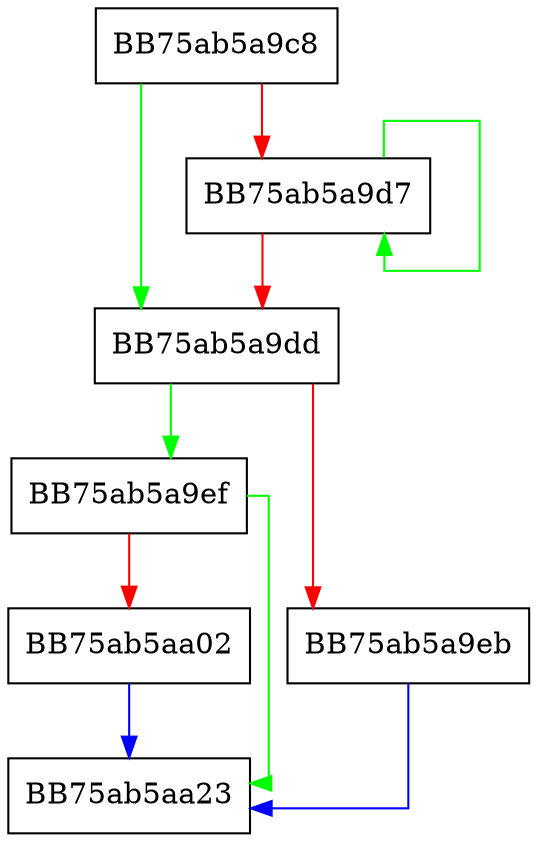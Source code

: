 digraph vdbeMergeEngineNew {
  node [shape="box"];
  graph [splines=ortho];
  BB75ab5a9c8 -> BB75ab5a9dd [color="green"];
  BB75ab5a9c8 -> BB75ab5a9d7 [color="red"];
  BB75ab5a9d7 -> BB75ab5a9d7 [color="green"];
  BB75ab5a9d7 -> BB75ab5a9dd [color="red"];
  BB75ab5a9dd -> BB75ab5a9ef [color="green"];
  BB75ab5a9dd -> BB75ab5a9eb [color="red"];
  BB75ab5a9eb -> BB75ab5aa23 [color="blue"];
  BB75ab5a9ef -> BB75ab5aa23 [color="green"];
  BB75ab5a9ef -> BB75ab5aa02 [color="red"];
  BB75ab5aa02 -> BB75ab5aa23 [color="blue"];
}